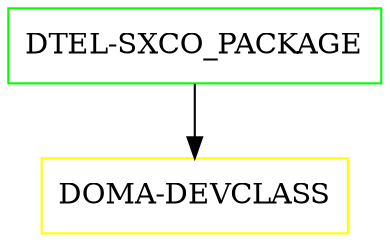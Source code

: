 digraph G {
  "DTEL-SXCO_PACKAGE" [shape=box,color=green];
  "DOMA-DEVCLASS" [shape=box,color=yellow,URL="./DOMA_DEVCLASS.html"];
  "DTEL-SXCO_PACKAGE" -> "DOMA-DEVCLASS";
}
